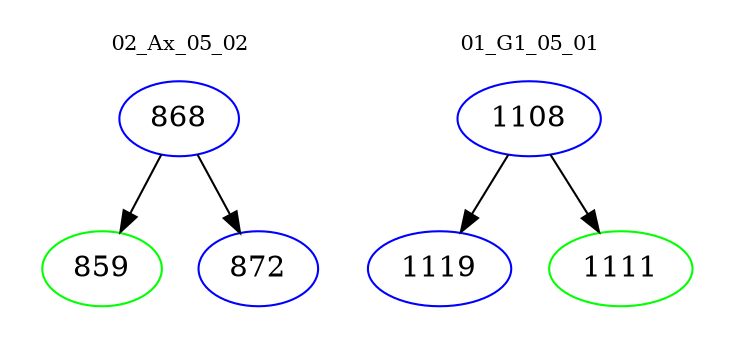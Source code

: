 digraph{
subgraph cluster_0 {
color = white
label = "02_Ax_05_02";
fontsize=10;
T0_868 [label="868", color="blue"]
T0_868 -> T0_859 [color="black"]
T0_859 [label="859", color="green"]
T0_868 -> T0_872 [color="black"]
T0_872 [label="872", color="blue"]
}
subgraph cluster_1 {
color = white
label = "01_G1_05_01";
fontsize=10;
T1_1108 [label="1108", color="blue"]
T1_1108 -> T1_1119 [color="black"]
T1_1119 [label="1119", color="blue"]
T1_1108 -> T1_1111 [color="black"]
T1_1111 [label="1111", color="green"]
}
}
